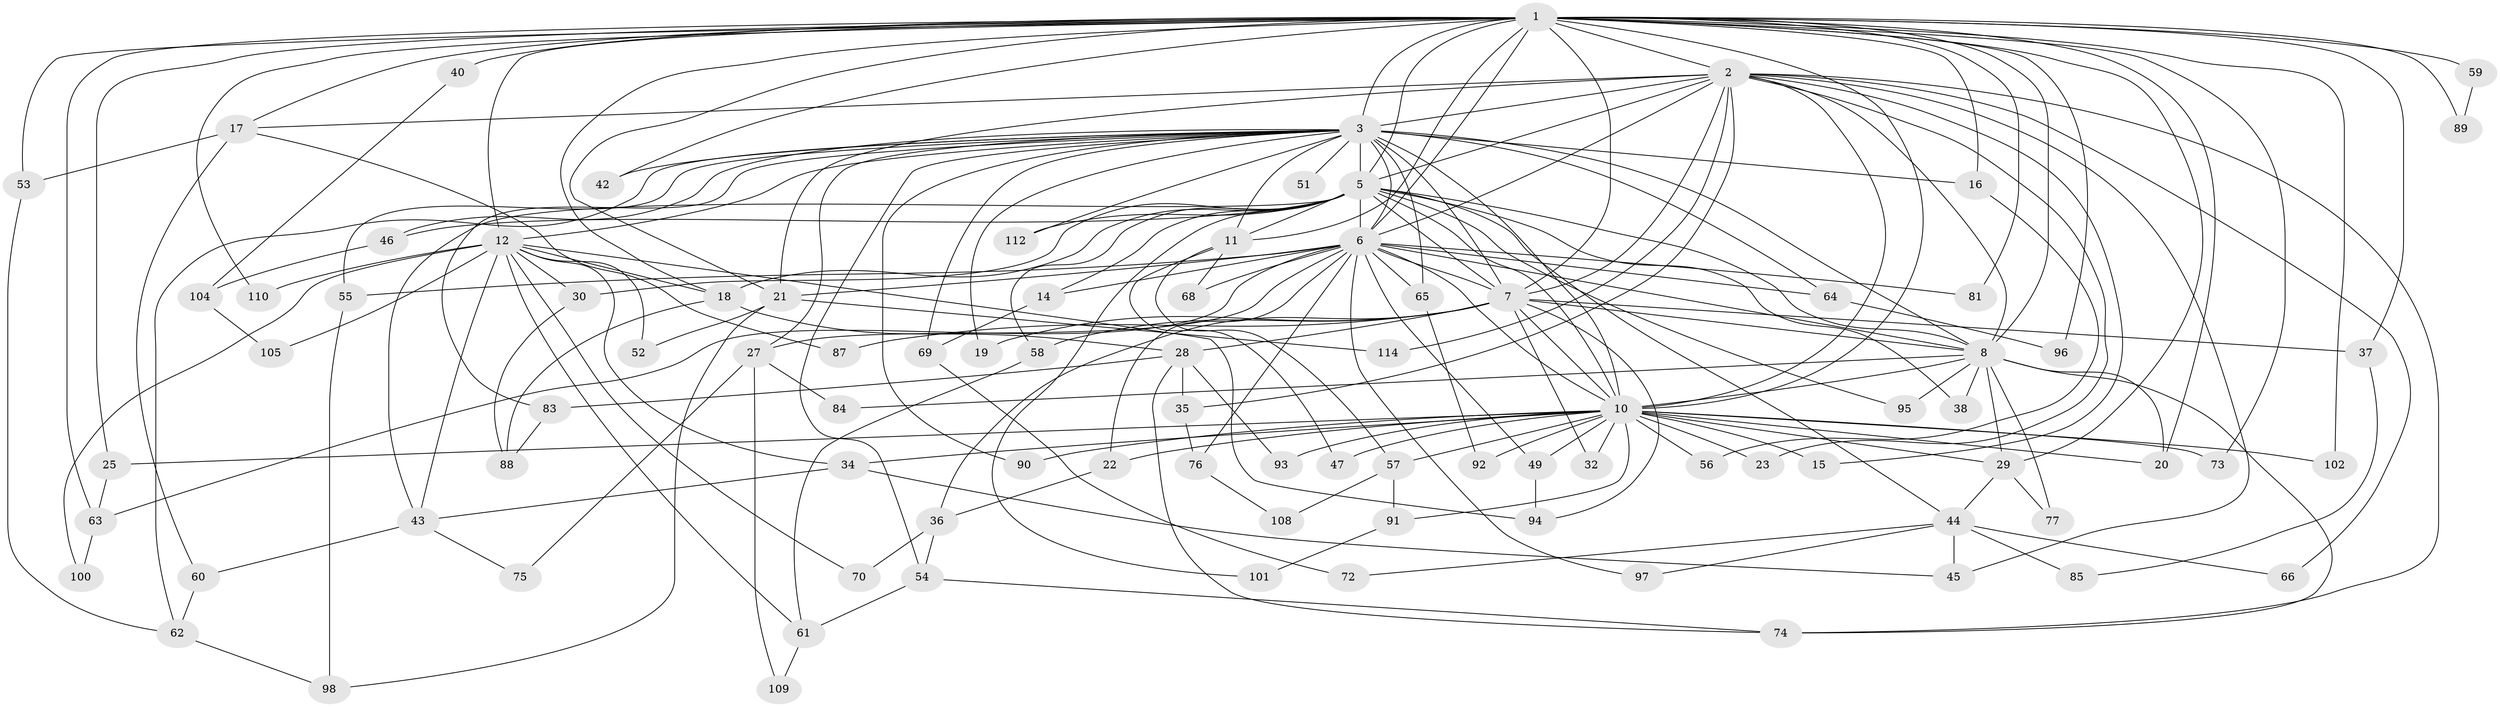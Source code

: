// Generated by graph-tools (version 1.1) at 2025/23/03/03/25 07:23:46]
// undirected, 90 vertices, 204 edges
graph export_dot {
graph [start="1"]
  node [color=gray90,style=filled];
  1 [super="+9"];
  2 [super="+24"];
  3 [super="+4"];
  5 [super="+26"];
  6 [super="+67"];
  7 [super="+48"];
  8 [super="+13"];
  10 [super="+50"];
  11 [super="+39"];
  12 [super="+31"];
  14;
  15;
  16;
  17;
  18;
  19 [super="+86"];
  20;
  21 [super="+41"];
  22;
  23;
  25;
  27;
  28 [super="+78"];
  29 [super="+33"];
  30;
  32;
  34;
  35;
  36;
  37;
  38;
  40;
  42;
  43 [super="+79"];
  44 [super="+111"];
  45 [super="+99"];
  46;
  47;
  49;
  51;
  52;
  53;
  54 [super="+80"];
  55;
  56;
  57;
  58 [super="+113"];
  59;
  60;
  61;
  62 [super="+82"];
  63 [super="+71"];
  64;
  65;
  66;
  68;
  69;
  70;
  72;
  73;
  74;
  75;
  76;
  77;
  81;
  83 [super="+107"];
  84;
  85;
  87;
  88;
  89;
  90;
  91;
  92;
  93;
  94 [super="+106"];
  95;
  96;
  97;
  98 [super="+103"];
  100;
  101;
  102;
  104;
  105;
  108;
  109;
  110;
  112;
  114;
  1 -- 2 [weight=3];
  1 -- 3 [weight=4];
  1 -- 5 [weight=2];
  1 -- 6 [weight=2];
  1 -- 7 [weight=2];
  1 -- 8 [weight=2];
  1 -- 10 [weight=2];
  1 -- 12;
  1 -- 16;
  1 -- 17;
  1 -- 18;
  1 -- 20;
  1 -- 21;
  1 -- 25;
  1 -- 29;
  1 -- 37 [weight=2];
  1 -- 40 [weight=2];
  1 -- 42;
  1 -- 63;
  1 -- 73;
  1 -- 81;
  1 -- 102;
  1 -- 110;
  1 -- 96;
  1 -- 53;
  1 -- 89;
  1 -- 59;
  1 -- 11;
  2 -- 3 [weight=2];
  2 -- 5;
  2 -- 6;
  2 -- 7;
  2 -- 8;
  2 -- 10;
  2 -- 15;
  2 -- 17;
  2 -- 21;
  2 -- 23;
  2 -- 35;
  2 -- 45;
  2 -- 66;
  2 -- 74;
  2 -- 114;
  3 -- 5 [weight=2];
  3 -- 6 [weight=2];
  3 -- 7 [weight=2];
  3 -- 8 [weight=3];
  3 -- 10 [weight=2];
  3 -- 27;
  3 -- 42;
  3 -- 90;
  3 -- 64;
  3 -- 65;
  3 -- 69;
  3 -- 11;
  3 -- 12;
  3 -- 16;
  3 -- 19 [weight=2];
  3 -- 83;
  3 -- 46;
  3 -- 112;
  3 -- 51;
  3 -- 54;
  3 -- 55;
  3 -- 62;
  5 -- 6 [weight=2];
  5 -- 7;
  5 -- 8;
  5 -- 10 [weight=2];
  5 -- 11;
  5 -- 14;
  5 -- 18;
  5 -- 30;
  5 -- 38;
  5 -- 44;
  5 -- 46;
  5 -- 58;
  5 -- 95;
  5 -- 101;
  5 -- 112;
  5 -- 43;
  6 -- 7;
  6 -- 8;
  6 -- 10;
  6 -- 14;
  6 -- 22;
  6 -- 27;
  6 -- 49;
  6 -- 55;
  6 -- 64;
  6 -- 65;
  6 -- 68;
  6 -- 76;
  6 -- 81;
  6 -- 97;
  6 -- 21;
  6 -- 63;
  7 -- 8;
  7 -- 10;
  7 -- 19;
  7 -- 28;
  7 -- 32;
  7 -- 36;
  7 -- 58;
  7 -- 87;
  7 -- 94;
  7 -- 37;
  8 -- 10;
  8 -- 20;
  8 -- 38;
  8 -- 74;
  8 -- 77;
  8 -- 84;
  8 -- 95;
  8 -- 29;
  10 -- 15;
  10 -- 22;
  10 -- 23;
  10 -- 25;
  10 -- 29;
  10 -- 32;
  10 -- 34;
  10 -- 47;
  10 -- 49;
  10 -- 57;
  10 -- 73;
  10 -- 90;
  10 -- 91;
  10 -- 92;
  10 -- 93;
  10 -- 102;
  10 -- 56;
  10 -- 20;
  11 -- 47;
  11 -- 57;
  11 -- 68;
  12 -- 30;
  12 -- 70;
  12 -- 105;
  12 -- 34;
  12 -- 100;
  12 -- 43;
  12 -- 110;
  12 -- 18;
  12 -- 52;
  12 -- 61;
  12 -- 94;
  14 -- 69;
  16 -- 56;
  17 -- 53;
  17 -- 60;
  17 -- 87;
  18 -- 28;
  18 -- 88;
  21 -- 52;
  21 -- 98;
  21 -- 114;
  22 -- 36;
  25 -- 63;
  27 -- 75;
  27 -- 84;
  27 -- 109;
  28 -- 35;
  28 -- 93;
  28 -- 74;
  28 -- 83;
  29 -- 44;
  29 -- 77;
  30 -- 88;
  34 -- 43;
  34 -- 45;
  35 -- 76;
  36 -- 54;
  36 -- 70;
  37 -- 85;
  40 -- 104;
  43 -- 60;
  43 -- 75;
  44 -- 66;
  44 -- 72;
  44 -- 85;
  44 -- 97;
  44 -- 45 [weight=2];
  46 -- 104;
  49 -- 94;
  53 -- 62;
  54 -- 61;
  54 -- 74;
  55 -- 98;
  57 -- 91;
  57 -- 108;
  58 -- 61;
  59 -- 89;
  60 -- 62;
  61 -- 109;
  62 -- 98;
  63 -- 100;
  64 -- 96;
  65 -- 92;
  69 -- 72;
  76 -- 108;
  83 -- 88;
  91 -- 101;
  104 -- 105;
}
